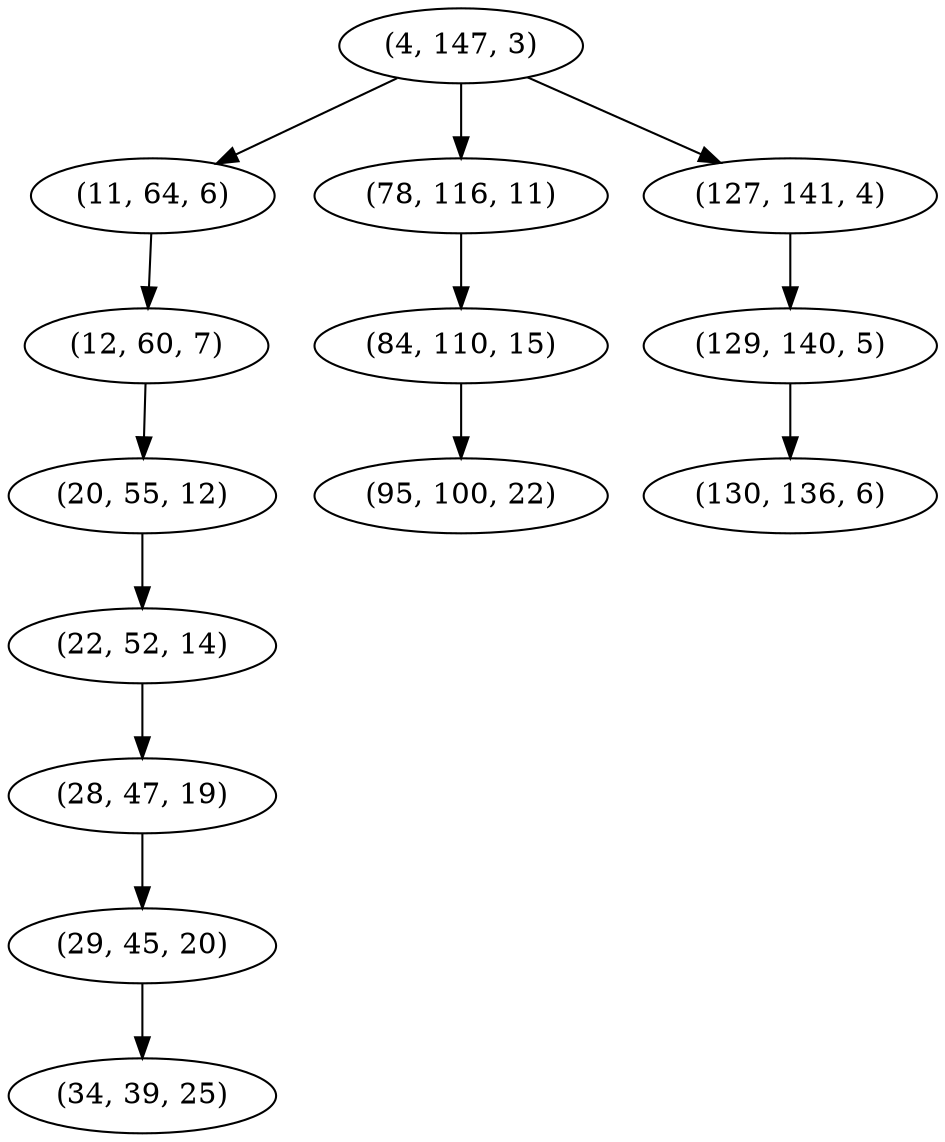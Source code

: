 digraph tree {
    "(4, 147, 3)";
    "(11, 64, 6)";
    "(12, 60, 7)";
    "(20, 55, 12)";
    "(22, 52, 14)";
    "(28, 47, 19)";
    "(29, 45, 20)";
    "(34, 39, 25)";
    "(78, 116, 11)";
    "(84, 110, 15)";
    "(95, 100, 22)";
    "(127, 141, 4)";
    "(129, 140, 5)";
    "(130, 136, 6)";
    "(4, 147, 3)" -> "(11, 64, 6)";
    "(4, 147, 3)" -> "(78, 116, 11)";
    "(4, 147, 3)" -> "(127, 141, 4)";
    "(11, 64, 6)" -> "(12, 60, 7)";
    "(12, 60, 7)" -> "(20, 55, 12)";
    "(20, 55, 12)" -> "(22, 52, 14)";
    "(22, 52, 14)" -> "(28, 47, 19)";
    "(28, 47, 19)" -> "(29, 45, 20)";
    "(29, 45, 20)" -> "(34, 39, 25)";
    "(78, 116, 11)" -> "(84, 110, 15)";
    "(84, 110, 15)" -> "(95, 100, 22)";
    "(127, 141, 4)" -> "(129, 140, 5)";
    "(129, 140, 5)" -> "(130, 136, 6)";
}
